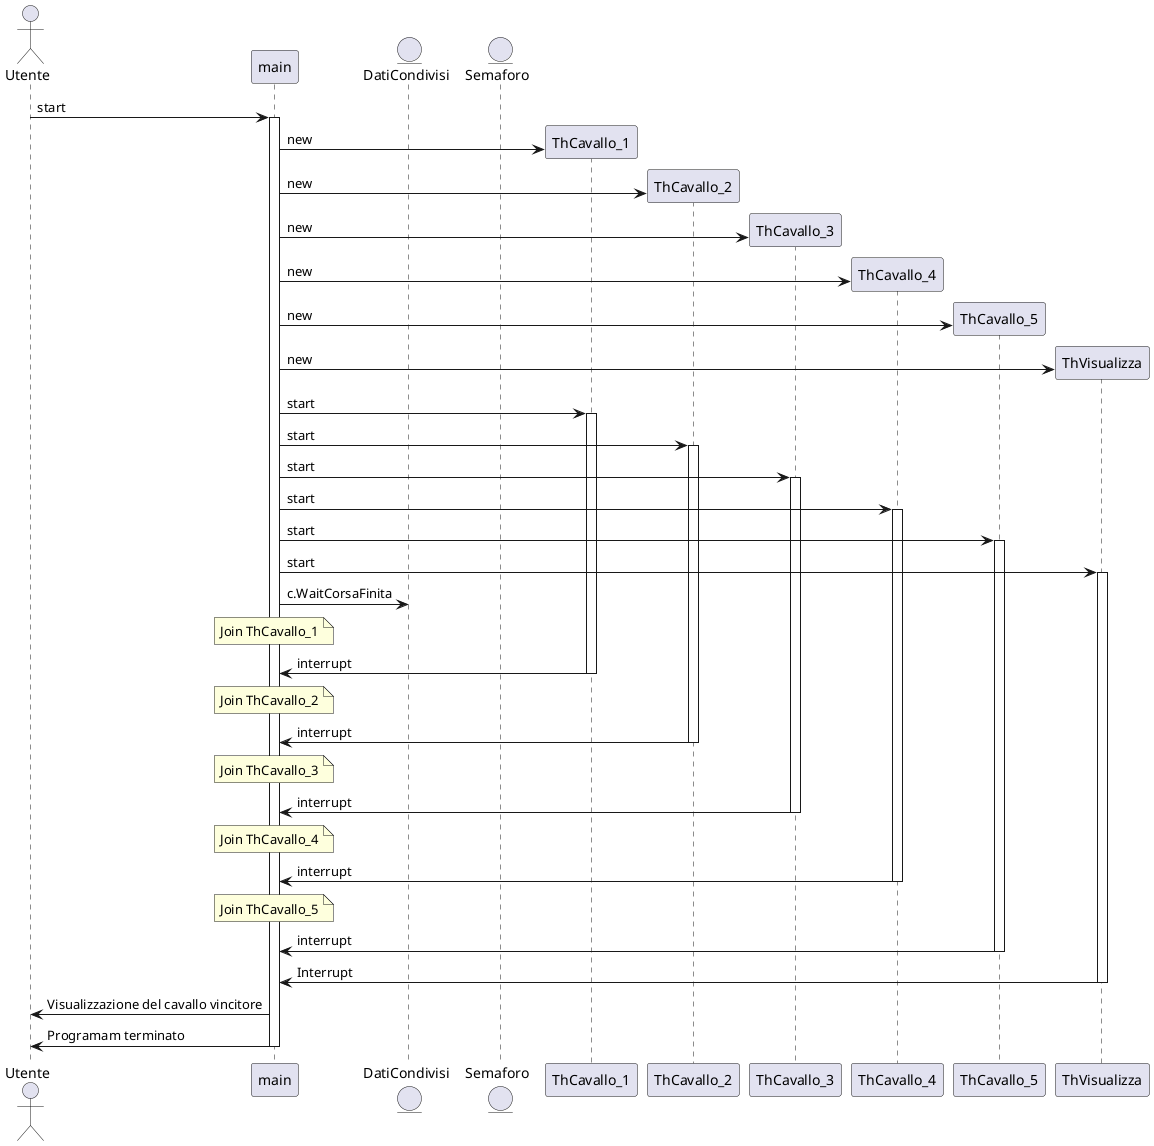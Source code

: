 @startuml
actor Utente
participant main
entity DatiCondivisi
entity Semaforo

Utente -> main ++ : start

main -> ThCavallo_1 ** : new
main -> ThCavallo_2 ** : new
main -> ThCavallo_3 ** : new
main -> ThCavallo_4 ** : new
main -> ThCavallo_5 ** : new
main -> ThVisualizza ** : new

main -> ThCavallo_1 ++ : start
main -> ThCavallo_2 ++ : start
main -> ThCavallo_3 ++ : start
main -> ThCavallo_4 ++ : start
main -> ThCavallo_5 ++ : start
main -> ThVisualizza ++ : start

main -> DatiCondivisi : c.WaitCorsaFinita

Note over main : Join ThCavallo_1
ThCavallo_1 -> main -- : interrupt
Note over main : Join ThCavallo_2
ThCavallo_2  -> main -- : interrupt
Note over main : Join ThCavallo_3
ThCavallo_3  -> main -- : interrupt
Note over main : Join ThCavallo_4
ThCavallo_4  -> main -- : interrupt
Note over main : Join ThCavallo_5
ThCavallo_5  -> main -- : interrupt

ThVisualizza -> main -- : Interrupt

main -> Utente : Visualizzazione del cavallo vincitore

main -> Utente -- : Programam terminato


@enduml